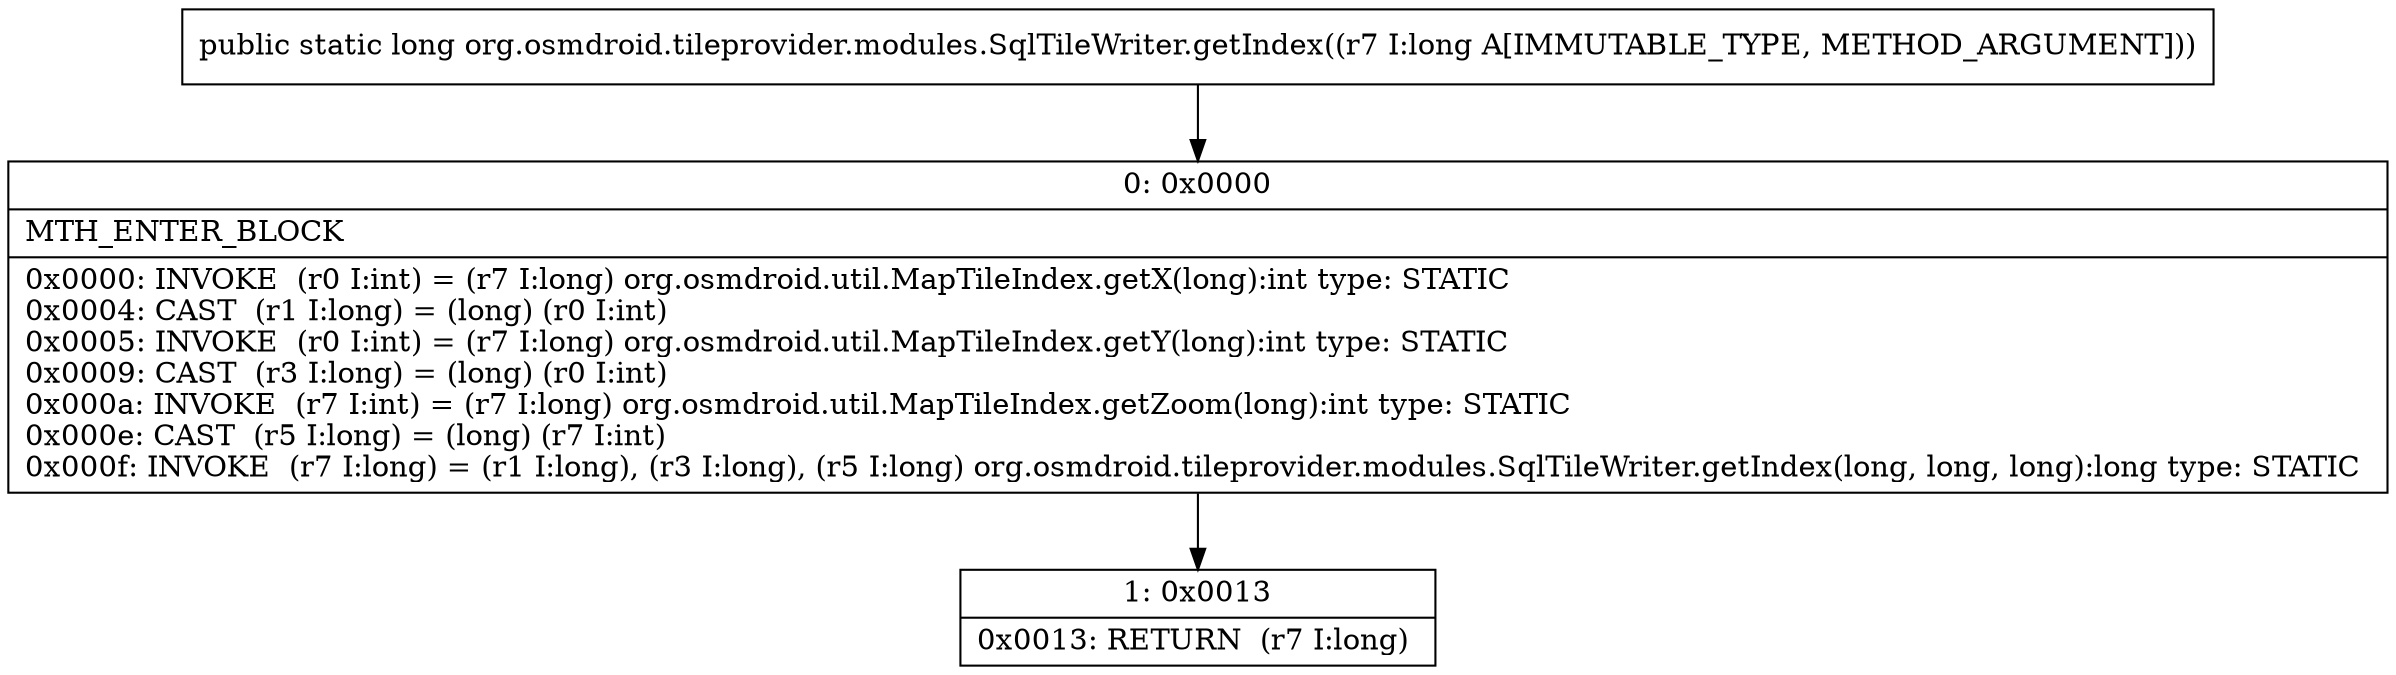 digraph "CFG fororg.osmdroid.tileprovider.modules.SqlTileWriter.getIndex(J)J" {
Node_0 [shape=record,label="{0\:\ 0x0000|MTH_ENTER_BLOCK\l|0x0000: INVOKE  (r0 I:int) = (r7 I:long) org.osmdroid.util.MapTileIndex.getX(long):int type: STATIC \l0x0004: CAST  (r1 I:long) = (long) (r0 I:int) \l0x0005: INVOKE  (r0 I:int) = (r7 I:long) org.osmdroid.util.MapTileIndex.getY(long):int type: STATIC \l0x0009: CAST  (r3 I:long) = (long) (r0 I:int) \l0x000a: INVOKE  (r7 I:int) = (r7 I:long) org.osmdroid.util.MapTileIndex.getZoom(long):int type: STATIC \l0x000e: CAST  (r5 I:long) = (long) (r7 I:int) \l0x000f: INVOKE  (r7 I:long) = (r1 I:long), (r3 I:long), (r5 I:long) org.osmdroid.tileprovider.modules.SqlTileWriter.getIndex(long, long, long):long type: STATIC \l}"];
Node_1 [shape=record,label="{1\:\ 0x0013|0x0013: RETURN  (r7 I:long) \l}"];
MethodNode[shape=record,label="{public static long org.osmdroid.tileprovider.modules.SqlTileWriter.getIndex((r7 I:long A[IMMUTABLE_TYPE, METHOD_ARGUMENT])) }"];
MethodNode -> Node_0;
Node_0 -> Node_1;
}

